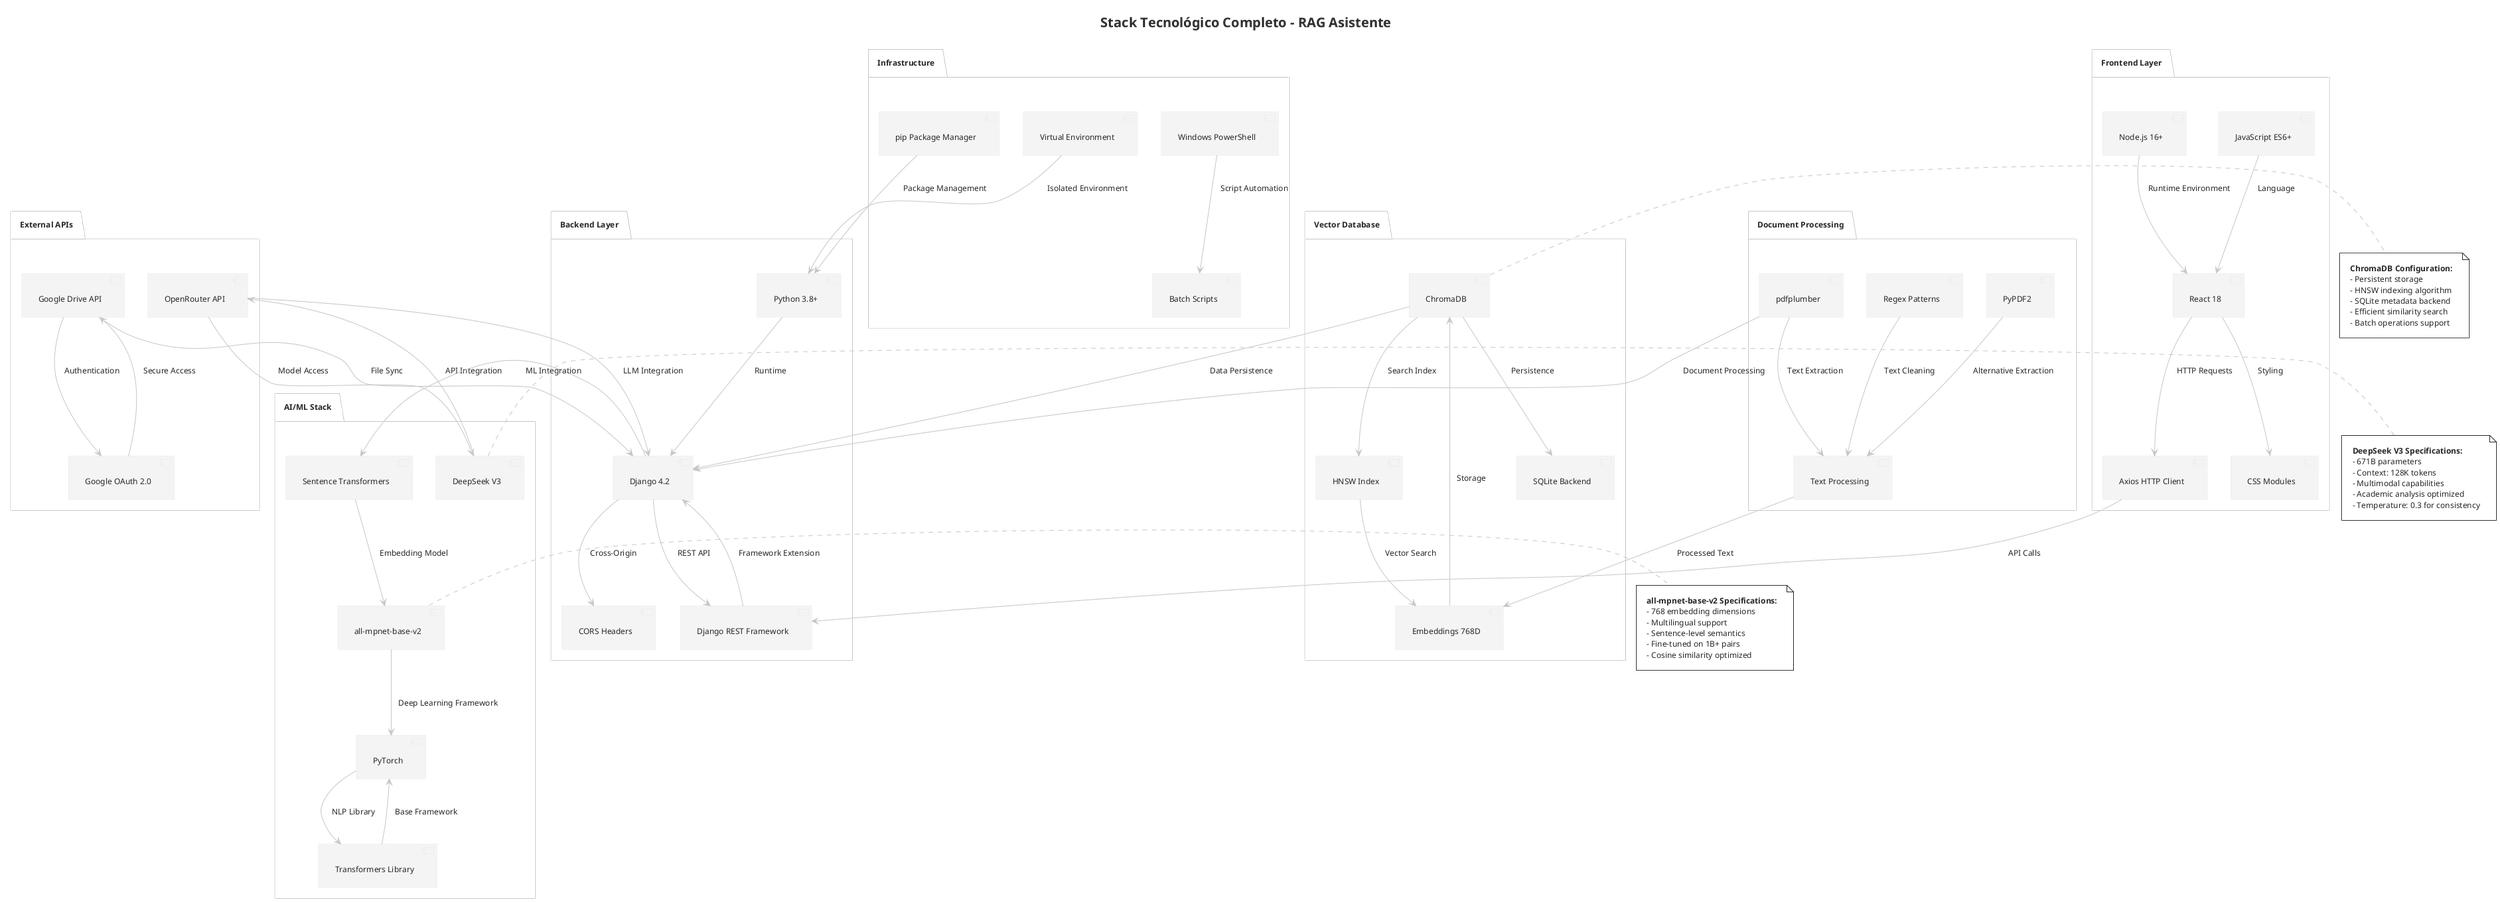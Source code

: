 @startuml Arquitectura_Tecnologica
!theme carbon-gray

title Stack Tecnológico Completo - RAG Asistente

package "Frontend Layer" {
    [React 18] as react
    [JavaScript ES6+] as js
    [Axios HTTP Client] as axios
    [CSS Modules] as css
    [Node.js 16+] as node
}

package "Backend Layer" {
    [Django 4.2] as django
    [Python 3.8+] as python
    [Django REST Framework] as drf
    [CORS Headers] as cors
}

package "AI/ML Stack" {
    [Sentence Transformers] as st
    [all-mpnet-base-v2] as mpnet
    [PyTorch] as pytorch
    [Transformers Library] as transformers
    [DeepSeek V3] as deepseek
}

package "Vector Database" {
    [ChromaDB] as chromadb
    [SQLite Backend] as sqlite
    [HNSW Index] as hnsw
    [Embeddings 768D] as embeddings
}

package "Document Processing" {
    [pdfplumber] as pdfplumber
    [PyPDF2] as pypdf2
    [Text Processing] as textproc
    [Regex Patterns] as regex
}

package "External APIs" {
    [OpenRouter API] as openrouter
    [Google Drive API] as gdrive
    [Google OAuth 2.0] as oauth
}

package "Infrastructure" {
    [Windows PowerShell] as powershell
    [Batch Scripts] as batch
    [Virtual Environment] as venv
    [pip Package Manager] as pip
}

' Relaciones Frontend
react --> axios : HTTP Requests
react --> css : Styling
node --> react : Runtime Environment
js --> react : Language

' Relaciones Backend
django --> drf : REST API
django --> cors : Cross-Origin
python --> django : Runtime
drf --> django : Framework Extension

' Relaciones AI/ML
st --> mpnet : Embedding Model
mpnet --> pytorch : Deep Learning Framework
pytorch --> transformers : NLP Library
deepseek --> openrouter : API Integration
transformers --> pytorch : Base Framework

' Relaciones Vector DB
chromadb --> sqlite : Persistence
chromadb --> hnsw : Search Index
embeddings --> chromadb : Storage
hnsw --> embeddings : Vector Search

' Relaciones Document Processing
pdfplumber --> textproc : Text Extraction
pypdf2 --> textproc : Alternative Extraction
regex --> textproc : Text Cleaning
textproc --> embeddings : Processed Text

' Relaciones APIs Externas
openrouter --> deepseek : Model Access
gdrive --> oauth : Authentication
oauth --> gdrive : Secure Access

' Relaciones Infrastructure
powershell --> batch : Script Automation
venv --> python : Isolated Environment
pip --> python : Package Management

' Conexiones entre capas
axios --> drf : API Calls
django --> st : ML Integration
chromadb --> django : Data Persistence
pdfplumber --> django : Document Processing
openrouter --> django : LLM Integration
gdrive --> django : File Sync

note right of deepseek
**DeepSeek V3 Specifications:**
- 671B parameters
- Context: 128K tokens
- Multimodal capabilities
- Academic analysis optimized
- Temperature: 0.3 for consistency
end note

note right of mpnet
**all-mpnet-base-v2 Specifications:**
- 768 embedding dimensions
- Multilingual support
- Sentence-level semantics
- Fine-tuned on 1B+ pairs
- Cosine similarity optimized
end note

note right of chromadb
**ChromaDB Configuration:**
- Persistent storage
- HNSW indexing algorithm
- SQLite metadata backend
- Efficient similarity search
- Batch operations support
end note

@enduml
